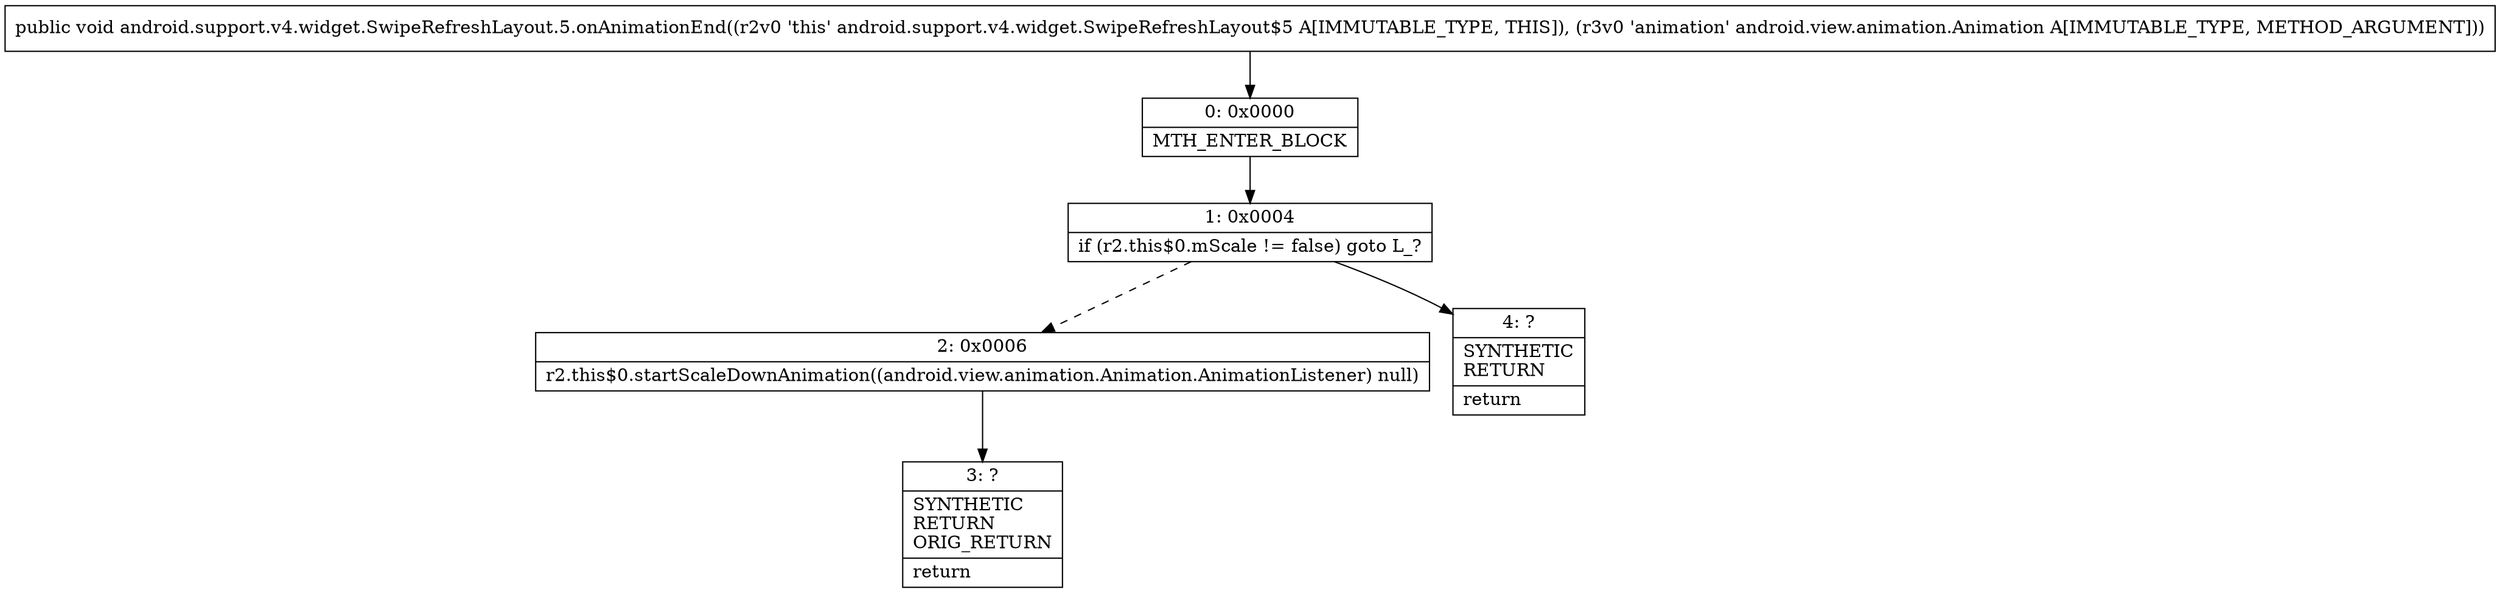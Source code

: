 digraph "CFG forandroid.support.v4.widget.SwipeRefreshLayout.5.onAnimationEnd(Landroid\/view\/animation\/Animation;)V" {
Node_0 [shape=record,label="{0\:\ 0x0000|MTH_ENTER_BLOCK\l}"];
Node_1 [shape=record,label="{1\:\ 0x0004|if (r2.this$0.mScale != false) goto L_?\l}"];
Node_2 [shape=record,label="{2\:\ 0x0006|r2.this$0.startScaleDownAnimation((android.view.animation.Animation.AnimationListener) null)\l}"];
Node_3 [shape=record,label="{3\:\ ?|SYNTHETIC\lRETURN\lORIG_RETURN\l|return\l}"];
Node_4 [shape=record,label="{4\:\ ?|SYNTHETIC\lRETURN\l|return\l}"];
MethodNode[shape=record,label="{public void android.support.v4.widget.SwipeRefreshLayout.5.onAnimationEnd((r2v0 'this' android.support.v4.widget.SwipeRefreshLayout$5 A[IMMUTABLE_TYPE, THIS]), (r3v0 'animation' android.view.animation.Animation A[IMMUTABLE_TYPE, METHOD_ARGUMENT])) }"];
MethodNode -> Node_0;
Node_0 -> Node_1;
Node_1 -> Node_2[style=dashed];
Node_1 -> Node_4;
Node_2 -> Node_3;
}

